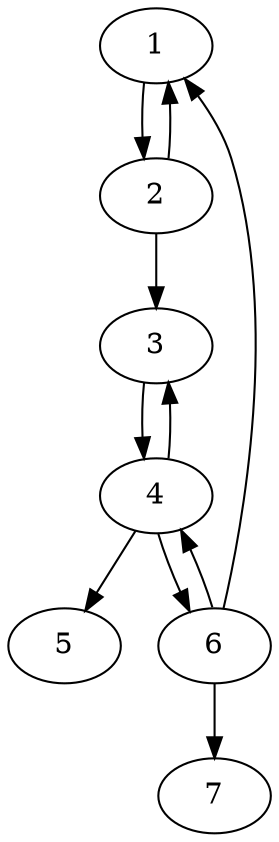 digraph {
    1 -> 2;

    2 -> 1;
    2 -> 3;

    3 -> 4;

    4 -> 3;
    4 -> 5;
    4 -> 6;

    6 -> 1;
    6 -> 4;
    6 -> 7;
}